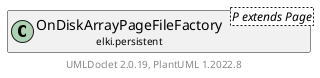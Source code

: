@startuml
    remove .*\.(Instance|Par|Parameterizer|Factory)$
    set namespaceSeparator none
    hide empty fields
    hide empty methods

    class "<size:14>OnDiskArrayPageFileFactory.Par\n<size:10>elki.persistent" as elki.persistent.OnDiskArrayPageFileFactory.Par {
        -fileName: Path
        {static} +FILE_ID: OptionID
        +configure(Parameterization): void
        +make(): OnDiskArrayPageFileFactory<Page>
    }

    abstract class "<size:14>AbstractPageFileFactory.Par\n<size:10>elki.persistent" as elki.persistent.AbstractPageFileFactory.Par<Page> {
        {abstract} +make(): PageFileFactory<P extends Page>
    }
    class "<size:14>OnDiskArrayPageFileFactory\n<size:10>elki.persistent" as elki.persistent.OnDiskArrayPageFileFactory<P extends Page> [[OnDiskArrayPageFileFactory.html]]

    elki.persistent.AbstractPageFileFactory.Par <|-- elki.persistent.OnDiskArrayPageFileFactory.Par
    elki.persistent.OnDiskArrayPageFileFactory +-- elki.persistent.OnDiskArrayPageFileFactory.Par

    center footer UMLDoclet 2.0.19, PlantUML 1.2022.8
@enduml
